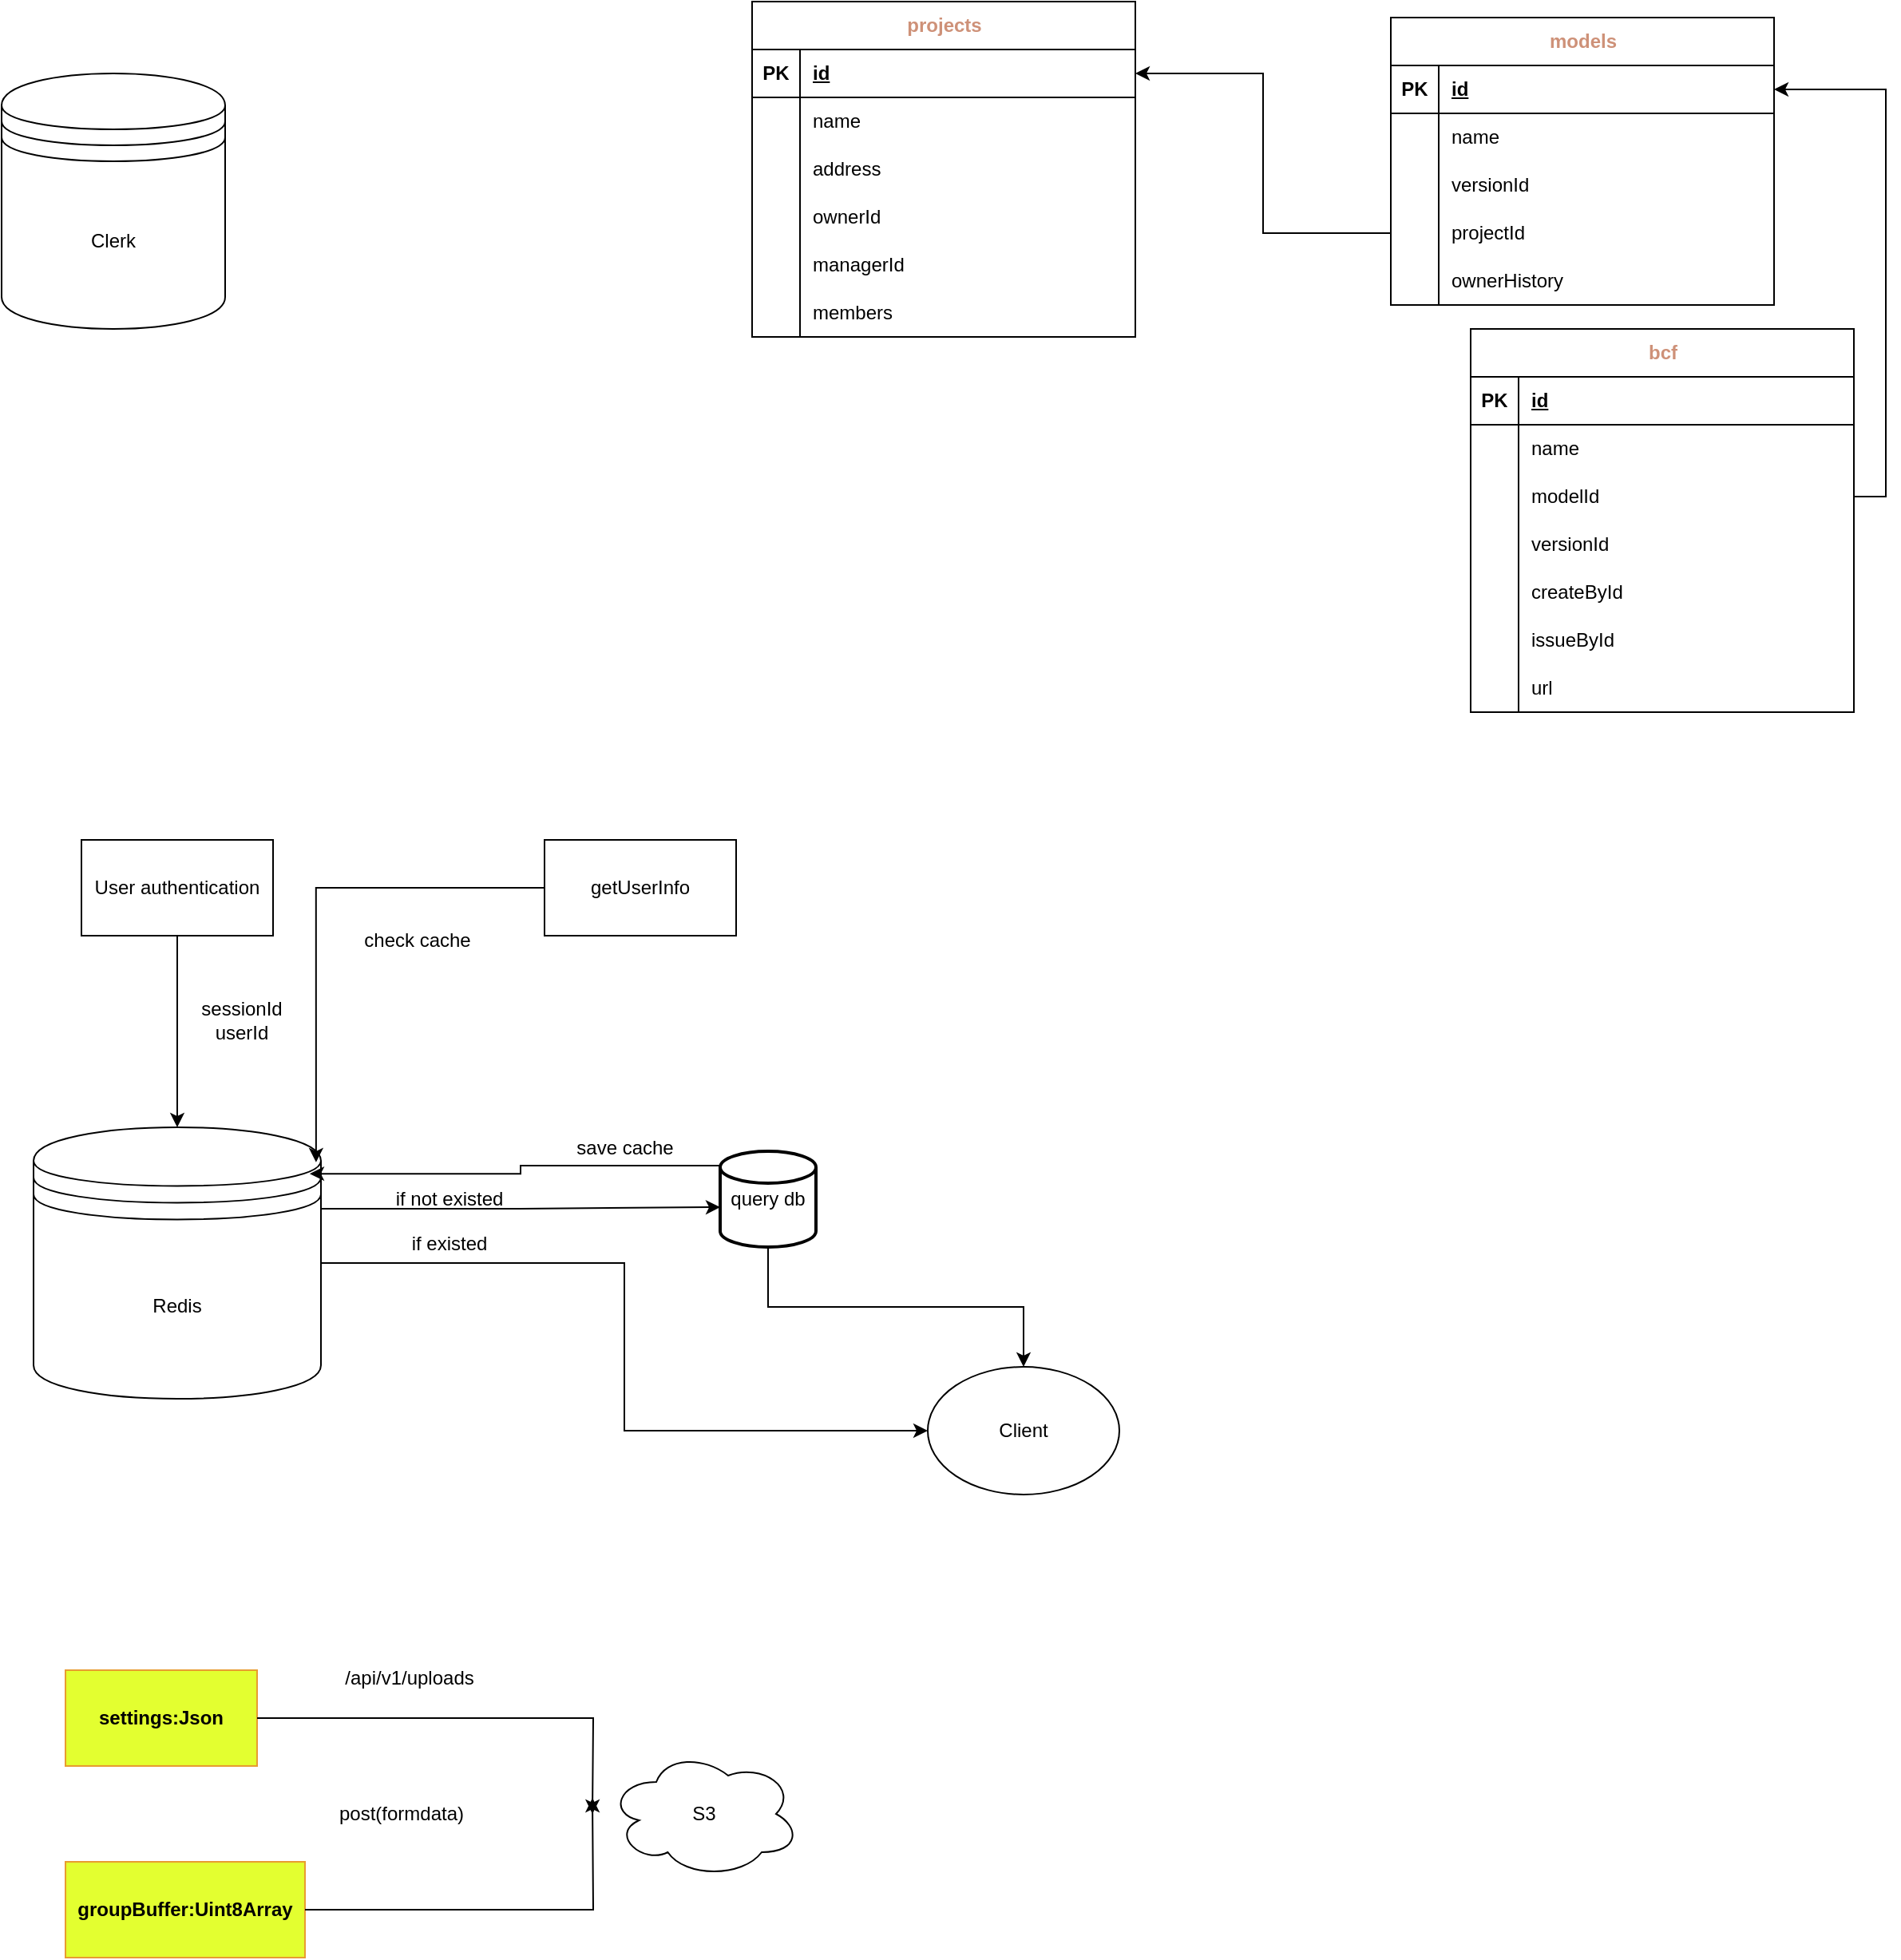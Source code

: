 <mxfile version="24.7.12">
  <diagram name="Page-1" id="wyRw4nGdcyntfbPrI7tr">
    <mxGraphModel dx="1432" dy="786" grid="1" gridSize="10" guides="1" tooltips="1" connect="1" arrows="1" fold="1" page="1" pageScale="1" pageWidth="1500" pageHeight="2000" math="0" shadow="0">
      <root>
        <mxCell id="0" />
        <mxCell id="1" parent="0" />
        <mxCell id="flNPh5zoh9c1n2RcqFWr-73" value="&lt;font color=&quot;#ce9178&quot;&gt;projects&lt;/font&gt;" style="shape=table;startSize=30;container=1;collapsible=1;childLayout=tableLayout;fixedRows=1;rowLines=0;fontStyle=1;align=center;resizeLast=1;html=1;" parent="1" vertex="1">
          <mxGeometry x="580" y="25" width="240" height="210" as="geometry" />
        </mxCell>
        <mxCell id="flNPh5zoh9c1n2RcqFWr-74" value="" style="shape=tableRow;horizontal=0;startSize=0;swimlaneHead=0;swimlaneBody=0;fillColor=none;collapsible=0;dropTarget=0;points=[[0,0.5],[1,0.5]];portConstraint=eastwest;top=0;left=0;right=0;bottom=1;" parent="flNPh5zoh9c1n2RcqFWr-73" vertex="1">
          <mxGeometry y="30" width="240" height="30" as="geometry" />
        </mxCell>
        <mxCell id="flNPh5zoh9c1n2RcqFWr-75" value="PK" style="shape=partialRectangle;connectable=0;fillColor=none;top=0;left=0;bottom=0;right=0;fontStyle=1;overflow=hidden;whiteSpace=wrap;html=1;" parent="flNPh5zoh9c1n2RcqFWr-74" vertex="1">
          <mxGeometry width="30" height="30" as="geometry">
            <mxRectangle width="30" height="30" as="alternateBounds" />
          </mxGeometry>
        </mxCell>
        <mxCell id="flNPh5zoh9c1n2RcqFWr-76" value="id" style="shape=partialRectangle;connectable=0;fillColor=none;top=0;left=0;bottom=0;right=0;align=left;spacingLeft=6;fontStyle=5;overflow=hidden;whiteSpace=wrap;html=1;" parent="flNPh5zoh9c1n2RcqFWr-74" vertex="1">
          <mxGeometry x="30" width="210" height="30" as="geometry">
            <mxRectangle width="210" height="30" as="alternateBounds" />
          </mxGeometry>
        </mxCell>
        <mxCell id="flNPh5zoh9c1n2RcqFWr-77" value="" style="shape=tableRow;horizontal=0;startSize=0;swimlaneHead=0;swimlaneBody=0;fillColor=none;collapsible=0;dropTarget=0;points=[[0,0.5],[1,0.5]];portConstraint=eastwest;top=0;left=0;right=0;bottom=0;" parent="flNPh5zoh9c1n2RcqFWr-73" vertex="1">
          <mxGeometry y="60" width="240" height="30" as="geometry" />
        </mxCell>
        <mxCell id="flNPh5zoh9c1n2RcqFWr-78" value="" style="shape=partialRectangle;connectable=0;fillColor=none;top=0;left=0;bottom=0;right=0;editable=1;overflow=hidden;whiteSpace=wrap;html=1;" parent="flNPh5zoh9c1n2RcqFWr-77" vertex="1">
          <mxGeometry width="30" height="30" as="geometry">
            <mxRectangle width="30" height="30" as="alternateBounds" />
          </mxGeometry>
        </mxCell>
        <mxCell id="flNPh5zoh9c1n2RcqFWr-79" value="name" style="shape=partialRectangle;connectable=0;fillColor=none;top=0;left=0;bottom=0;right=0;align=left;spacingLeft=6;overflow=hidden;whiteSpace=wrap;html=1;" parent="flNPh5zoh9c1n2RcqFWr-77" vertex="1">
          <mxGeometry x="30" width="210" height="30" as="geometry">
            <mxRectangle width="210" height="30" as="alternateBounds" />
          </mxGeometry>
        </mxCell>
        <mxCell id="flNPh5zoh9c1n2RcqFWr-80" value="" style="shape=tableRow;horizontal=0;startSize=0;swimlaneHead=0;swimlaneBody=0;fillColor=none;collapsible=0;dropTarget=0;points=[[0,0.5],[1,0.5]];portConstraint=eastwest;top=0;left=0;right=0;bottom=0;" parent="flNPh5zoh9c1n2RcqFWr-73" vertex="1">
          <mxGeometry y="90" width="240" height="30" as="geometry" />
        </mxCell>
        <mxCell id="flNPh5zoh9c1n2RcqFWr-81" value="" style="shape=partialRectangle;connectable=0;fillColor=none;top=0;left=0;bottom=0;right=0;editable=1;overflow=hidden;whiteSpace=wrap;html=1;" parent="flNPh5zoh9c1n2RcqFWr-80" vertex="1">
          <mxGeometry width="30" height="30" as="geometry">
            <mxRectangle width="30" height="30" as="alternateBounds" />
          </mxGeometry>
        </mxCell>
        <mxCell id="flNPh5zoh9c1n2RcqFWr-82" value="address" style="shape=partialRectangle;connectable=0;fillColor=none;top=0;left=0;bottom=0;right=0;align=left;spacingLeft=6;overflow=hidden;whiteSpace=wrap;html=1;" parent="flNPh5zoh9c1n2RcqFWr-80" vertex="1">
          <mxGeometry x="30" width="210" height="30" as="geometry">
            <mxRectangle width="210" height="30" as="alternateBounds" />
          </mxGeometry>
        </mxCell>
        <mxCell id="flNPh5zoh9c1n2RcqFWr-83" value="" style="shape=tableRow;horizontal=0;startSize=0;swimlaneHead=0;swimlaneBody=0;fillColor=none;collapsible=0;dropTarget=0;points=[[0,0.5],[1,0.5]];portConstraint=eastwest;top=0;left=0;right=0;bottom=0;" parent="flNPh5zoh9c1n2RcqFWr-73" vertex="1">
          <mxGeometry y="120" width="240" height="30" as="geometry" />
        </mxCell>
        <mxCell id="flNPh5zoh9c1n2RcqFWr-84" value="" style="shape=partialRectangle;connectable=0;fillColor=none;top=0;left=0;bottom=0;right=0;editable=1;overflow=hidden;whiteSpace=wrap;html=1;" parent="flNPh5zoh9c1n2RcqFWr-83" vertex="1">
          <mxGeometry width="30" height="30" as="geometry">
            <mxRectangle width="30" height="30" as="alternateBounds" />
          </mxGeometry>
        </mxCell>
        <mxCell id="flNPh5zoh9c1n2RcqFWr-85" value="ownerId" style="shape=partialRectangle;connectable=0;fillColor=none;top=0;left=0;bottom=0;right=0;align=left;spacingLeft=6;overflow=hidden;whiteSpace=wrap;html=1;" parent="flNPh5zoh9c1n2RcqFWr-83" vertex="1">
          <mxGeometry x="30" width="210" height="30" as="geometry">
            <mxRectangle width="210" height="30" as="alternateBounds" />
          </mxGeometry>
        </mxCell>
        <mxCell id="flNPh5zoh9c1n2RcqFWr-137" style="shape=tableRow;horizontal=0;startSize=0;swimlaneHead=0;swimlaneBody=0;fillColor=none;collapsible=0;dropTarget=0;points=[[0,0.5],[1,0.5]];portConstraint=eastwest;top=0;left=0;right=0;bottom=0;" parent="flNPh5zoh9c1n2RcqFWr-73" vertex="1">
          <mxGeometry y="150" width="240" height="30" as="geometry" />
        </mxCell>
        <mxCell id="flNPh5zoh9c1n2RcqFWr-138" style="shape=partialRectangle;connectable=0;fillColor=none;top=0;left=0;bottom=0;right=0;editable=1;overflow=hidden;whiteSpace=wrap;html=1;" parent="flNPh5zoh9c1n2RcqFWr-137" vertex="1">
          <mxGeometry width="30" height="30" as="geometry">
            <mxRectangle width="30" height="30" as="alternateBounds" />
          </mxGeometry>
        </mxCell>
        <mxCell id="flNPh5zoh9c1n2RcqFWr-139" value="managerId" style="shape=partialRectangle;connectable=0;fillColor=none;top=0;left=0;bottom=0;right=0;align=left;spacingLeft=6;overflow=hidden;whiteSpace=wrap;html=1;" parent="flNPh5zoh9c1n2RcqFWr-137" vertex="1">
          <mxGeometry x="30" width="210" height="30" as="geometry">
            <mxRectangle width="210" height="30" as="alternateBounds" />
          </mxGeometry>
        </mxCell>
        <mxCell id="flNPh5zoh9c1n2RcqFWr-140" style="shape=tableRow;horizontal=0;startSize=0;swimlaneHead=0;swimlaneBody=0;fillColor=none;collapsible=0;dropTarget=0;points=[[0,0.5],[1,0.5]];portConstraint=eastwest;top=0;left=0;right=0;bottom=0;" parent="flNPh5zoh9c1n2RcqFWr-73" vertex="1">
          <mxGeometry y="180" width="240" height="30" as="geometry" />
        </mxCell>
        <mxCell id="flNPh5zoh9c1n2RcqFWr-141" style="shape=partialRectangle;connectable=0;fillColor=none;top=0;left=0;bottom=0;right=0;editable=1;overflow=hidden;whiteSpace=wrap;html=1;" parent="flNPh5zoh9c1n2RcqFWr-140" vertex="1">
          <mxGeometry width="30" height="30" as="geometry">
            <mxRectangle width="30" height="30" as="alternateBounds" />
          </mxGeometry>
        </mxCell>
        <mxCell id="flNPh5zoh9c1n2RcqFWr-142" value="members" style="shape=partialRectangle;connectable=0;fillColor=none;top=0;left=0;bottom=0;right=0;align=left;spacingLeft=6;overflow=hidden;whiteSpace=wrap;html=1;" parent="flNPh5zoh9c1n2RcqFWr-140" vertex="1">
          <mxGeometry x="30" width="210" height="30" as="geometry">
            <mxRectangle width="210" height="30" as="alternateBounds" />
          </mxGeometry>
        </mxCell>
        <mxCell id="flNPh5zoh9c1n2RcqFWr-98" value="&lt;font color=&quot;#ce9178&quot;&gt;models&lt;/font&gt;" style="shape=table;startSize=30;container=1;collapsible=1;childLayout=tableLayout;fixedRows=1;rowLines=0;fontStyle=1;align=center;resizeLast=1;html=1;" parent="1" vertex="1">
          <mxGeometry x="980" y="35" width="240" height="180" as="geometry" />
        </mxCell>
        <mxCell id="flNPh5zoh9c1n2RcqFWr-99" value="" style="shape=tableRow;horizontal=0;startSize=0;swimlaneHead=0;swimlaneBody=0;fillColor=none;collapsible=0;dropTarget=0;points=[[0,0.5],[1,0.5]];portConstraint=eastwest;top=0;left=0;right=0;bottom=1;" parent="flNPh5zoh9c1n2RcqFWr-98" vertex="1">
          <mxGeometry y="30" width="240" height="30" as="geometry" />
        </mxCell>
        <mxCell id="flNPh5zoh9c1n2RcqFWr-100" value="PK" style="shape=partialRectangle;connectable=0;fillColor=none;top=0;left=0;bottom=0;right=0;fontStyle=1;overflow=hidden;whiteSpace=wrap;html=1;" parent="flNPh5zoh9c1n2RcqFWr-99" vertex="1">
          <mxGeometry width="30" height="30" as="geometry">
            <mxRectangle width="30" height="30" as="alternateBounds" />
          </mxGeometry>
        </mxCell>
        <mxCell id="flNPh5zoh9c1n2RcqFWr-101" value="id" style="shape=partialRectangle;connectable=0;fillColor=none;top=0;left=0;bottom=0;right=0;align=left;spacingLeft=6;fontStyle=5;overflow=hidden;whiteSpace=wrap;html=1;" parent="flNPh5zoh9c1n2RcqFWr-99" vertex="1">
          <mxGeometry x="30" width="210" height="30" as="geometry">
            <mxRectangle width="210" height="30" as="alternateBounds" />
          </mxGeometry>
        </mxCell>
        <mxCell id="flNPh5zoh9c1n2RcqFWr-102" value="" style="shape=tableRow;horizontal=0;startSize=0;swimlaneHead=0;swimlaneBody=0;fillColor=none;collapsible=0;dropTarget=0;points=[[0,0.5],[1,0.5]];portConstraint=eastwest;top=0;left=0;right=0;bottom=0;" parent="flNPh5zoh9c1n2RcqFWr-98" vertex="1">
          <mxGeometry y="60" width="240" height="30" as="geometry" />
        </mxCell>
        <mxCell id="flNPh5zoh9c1n2RcqFWr-103" value="" style="shape=partialRectangle;connectable=0;fillColor=none;top=0;left=0;bottom=0;right=0;editable=1;overflow=hidden;whiteSpace=wrap;html=1;" parent="flNPh5zoh9c1n2RcqFWr-102" vertex="1">
          <mxGeometry width="30" height="30" as="geometry">
            <mxRectangle width="30" height="30" as="alternateBounds" />
          </mxGeometry>
        </mxCell>
        <mxCell id="flNPh5zoh9c1n2RcqFWr-104" value="name" style="shape=partialRectangle;connectable=0;fillColor=none;top=0;left=0;bottom=0;right=0;align=left;spacingLeft=6;overflow=hidden;whiteSpace=wrap;html=1;" parent="flNPh5zoh9c1n2RcqFWr-102" vertex="1">
          <mxGeometry x="30" width="210" height="30" as="geometry">
            <mxRectangle width="210" height="30" as="alternateBounds" />
          </mxGeometry>
        </mxCell>
        <mxCell id="flNPh5zoh9c1n2RcqFWr-105" value="" style="shape=tableRow;horizontal=0;startSize=0;swimlaneHead=0;swimlaneBody=0;fillColor=none;collapsible=0;dropTarget=0;points=[[0,0.5],[1,0.5]];portConstraint=eastwest;top=0;left=0;right=0;bottom=0;" parent="flNPh5zoh9c1n2RcqFWr-98" vertex="1">
          <mxGeometry y="90" width="240" height="30" as="geometry" />
        </mxCell>
        <mxCell id="flNPh5zoh9c1n2RcqFWr-106" value="" style="shape=partialRectangle;connectable=0;fillColor=none;top=0;left=0;bottom=0;right=0;editable=1;overflow=hidden;whiteSpace=wrap;html=1;" parent="flNPh5zoh9c1n2RcqFWr-105" vertex="1">
          <mxGeometry width="30" height="30" as="geometry">
            <mxRectangle width="30" height="30" as="alternateBounds" />
          </mxGeometry>
        </mxCell>
        <mxCell id="flNPh5zoh9c1n2RcqFWr-107" value="versionId" style="shape=partialRectangle;connectable=0;fillColor=none;top=0;left=0;bottom=0;right=0;align=left;spacingLeft=6;overflow=hidden;whiteSpace=wrap;html=1;" parent="flNPh5zoh9c1n2RcqFWr-105" vertex="1">
          <mxGeometry x="30" width="210" height="30" as="geometry">
            <mxRectangle width="210" height="30" as="alternateBounds" />
          </mxGeometry>
        </mxCell>
        <mxCell id="flNPh5zoh9c1n2RcqFWr-146" style="shape=tableRow;horizontal=0;startSize=0;swimlaneHead=0;swimlaneBody=0;fillColor=none;collapsible=0;dropTarget=0;points=[[0,0.5],[1,0.5]];portConstraint=eastwest;top=0;left=0;right=0;bottom=0;" parent="flNPh5zoh9c1n2RcqFWr-98" vertex="1">
          <mxGeometry y="120" width="240" height="30" as="geometry" />
        </mxCell>
        <mxCell id="flNPh5zoh9c1n2RcqFWr-147" style="shape=partialRectangle;connectable=0;fillColor=none;top=0;left=0;bottom=0;right=0;editable=1;overflow=hidden;whiteSpace=wrap;html=1;" parent="flNPh5zoh9c1n2RcqFWr-146" vertex="1">
          <mxGeometry width="30" height="30" as="geometry">
            <mxRectangle width="30" height="30" as="alternateBounds" />
          </mxGeometry>
        </mxCell>
        <mxCell id="flNPh5zoh9c1n2RcqFWr-148" value="projectId" style="shape=partialRectangle;connectable=0;fillColor=none;top=0;left=0;bottom=0;right=0;align=left;spacingLeft=6;overflow=hidden;whiteSpace=wrap;html=1;" parent="flNPh5zoh9c1n2RcqFWr-146" vertex="1">
          <mxGeometry x="30" width="210" height="30" as="geometry">
            <mxRectangle width="210" height="30" as="alternateBounds" />
          </mxGeometry>
        </mxCell>
        <mxCell id="flNPh5zoh9c1n2RcqFWr-108" value="" style="shape=tableRow;horizontal=0;startSize=0;swimlaneHead=0;swimlaneBody=0;fillColor=none;collapsible=0;dropTarget=0;points=[[0,0.5],[1,0.5]];portConstraint=eastwest;top=0;left=0;right=0;bottom=0;" parent="flNPh5zoh9c1n2RcqFWr-98" vertex="1">
          <mxGeometry y="150" width="240" height="30" as="geometry" />
        </mxCell>
        <mxCell id="flNPh5zoh9c1n2RcqFWr-109" value="" style="shape=partialRectangle;connectable=0;fillColor=none;top=0;left=0;bottom=0;right=0;editable=1;overflow=hidden;whiteSpace=wrap;html=1;" parent="flNPh5zoh9c1n2RcqFWr-108" vertex="1">
          <mxGeometry width="30" height="30" as="geometry">
            <mxRectangle width="30" height="30" as="alternateBounds" />
          </mxGeometry>
        </mxCell>
        <mxCell id="flNPh5zoh9c1n2RcqFWr-110" value="ownerHistory" style="shape=partialRectangle;connectable=0;fillColor=none;top=0;left=0;bottom=0;right=0;align=left;spacingLeft=6;overflow=hidden;whiteSpace=wrap;html=1;" parent="flNPh5zoh9c1n2RcqFWr-108" vertex="1">
          <mxGeometry x="30" width="210" height="30" as="geometry">
            <mxRectangle width="210" height="30" as="alternateBounds" />
          </mxGeometry>
        </mxCell>
        <mxCell id="flNPh5zoh9c1n2RcqFWr-111" value="&lt;font color=&quot;#ce9178&quot;&gt;bcf&lt;/font&gt;" style="shape=table;startSize=30;container=1;collapsible=1;childLayout=tableLayout;fixedRows=1;rowLines=0;fontStyle=1;align=center;resizeLast=1;html=1;" parent="1" vertex="1">
          <mxGeometry x="1030" y="230" width="240" height="240" as="geometry" />
        </mxCell>
        <mxCell id="flNPh5zoh9c1n2RcqFWr-112" value="" style="shape=tableRow;horizontal=0;startSize=0;swimlaneHead=0;swimlaneBody=0;fillColor=none;collapsible=0;dropTarget=0;points=[[0,0.5],[1,0.5]];portConstraint=eastwest;top=0;left=0;right=0;bottom=1;" parent="flNPh5zoh9c1n2RcqFWr-111" vertex="1">
          <mxGeometry y="30" width="240" height="30" as="geometry" />
        </mxCell>
        <mxCell id="flNPh5zoh9c1n2RcqFWr-113" value="PK" style="shape=partialRectangle;connectable=0;fillColor=none;top=0;left=0;bottom=0;right=0;fontStyle=1;overflow=hidden;whiteSpace=wrap;html=1;" parent="flNPh5zoh9c1n2RcqFWr-112" vertex="1">
          <mxGeometry width="30" height="30" as="geometry">
            <mxRectangle width="30" height="30" as="alternateBounds" />
          </mxGeometry>
        </mxCell>
        <mxCell id="flNPh5zoh9c1n2RcqFWr-114" value="id" style="shape=partialRectangle;connectable=0;fillColor=none;top=0;left=0;bottom=0;right=0;align=left;spacingLeft=6;fontStyle=5;overflow=hidden;whiteSpace=wrap;html=1;" parent="flNPh5zoh9c1n2RcqFWr-112" vertex="1">
          <mxGeometry x="30" width="210" height="30" as="geometry">
            <mxRectangle width="210" height="30" as="alternateBounds" />
          </mxGeometry>
        </mxCell>
        <mxCell id="flNPh5zoh9c1n2RcqFWr-115" value="" style="shape=tableRow;horizontal=0;startSize=0;swimlaneHead=0;swimlaneBody=0;fillColor=none;collapsible=0;dropTarget=0;points=[[0,0.5],[1,0.5]];portConstraint=eastwest;top=0;left=0;right=0;bottom=0;" parent="flNPh5zoh9c1n2RcqFWr-111" vertex="1">
          <mxGeometry y="60" width="240" height="30" as="geometry" />
        </mxCell>
        <mxCell id="flNPh5zoh9c1n2RcqFWr-116" value="" style="shape=partialRectangle;connectable=0;fillColor=none;top=0;left=0;bottom=0;right=0;editable=1;overflow=hidden;whiteSpace=wrap;html=1;" parent="flNPh5zoh9c1n2RcqFWr-115" vertex="1">
          <mxGeometry width="30" height="30" as="geometry">
            <mxRectangle width="30" height="30" as="alternateBounds" />
          </mxGeometry>
        </mxCell>
        <mxCell id="flNPh5zoh9c1n2RcqFWr-117" value="name" style="shape=partialRectangle;connectable=0;fillColor=none;top=0;left=0;bottom=0;right=0;align=left;spacingLeft=6;overflow=hidden;whiteSpace=wrap;html=1;" parent="flNPh5zoh9c1n2RcqFWr-115" vertex="1">
          <mxGeometry x="30" width="210" height="30" as="geometry">
            <mxRectangle width="210" height="30" as="alternateBounds" />
          </mxGeometry>
        </mxCell>
        <mxCell id="flNPh5zoh9c1n2RcqFWr-157" style="shape=tableRow;horizontal=0;startSize=0;swimlaneHead=0;swimlaneBody=0;fillColor=none;collapsible=0;dropTarget=0;points=[[0,0.5],[1,0.5]];portConstraint=eastwest;top=0;left=0;right=0;bottom=0;" parent="flNPh5zoh9c1n2RcqFWr-111" vertex="1">
          <mxGeometry y="90" width="240" height="30" as="geometry" />
        </mxCell>
        <mxCell id="flNPh5zoh9c1n2RcqFWr-158" style="shape=partialRectangle;connectable=0;fillColor=none;top=0;left=0;bottom=0;right=0;editable=1;overflow=hidden;whiteSpace=wrap;html=1;" parent="flNPh5zoh9c1n2RcqFWr-157" vertex="1">
          <mxGeometry width="30" height="30" as="geometry">
            <mxRectangle width="30" height="30" as="alternateBounds" />
          </mxGeometry>
        </mxCell>
        <mxCell id="flNPh5zoh9c1n2RcqFWr-159" value="modelId" style="shape=partialRectangle;connectable=0;fillColor=none;top=0;left=0;bottom=0;right=0;align=left;spacingLeft=6;overflow=hidden;whiteSpace=wrap;html=1;" parent="flNPh5zoh9c1n2RcqFWr-157" vertex="1">
          <mxGeometry x="30" width="210" height="30" as="geometry">
            <mxRectangle width="210" height="30" as="alternateBounds" />
          </mxGeometry>
        </mxCell>
        <mxCell id="flNPh5zoh9c1n2RcqFWr-118" value="" style="shape=tableRow;horizontal=0;startSize=0;swimlaneHead=0;swimlaneBody=0;fillColor=none;collapsible=0;dropTarget=0;points=[[0,0.5],[1,0.5]];portConstraint=eastwest;top=0;left=0;right=0;bottom=0;" parent="flNPh5zoh9c1n2RcqFWr-111" vertex="1">
          <mxGeometry y="120" width="240" height="30" as="geometry" />
        </mxCell>
        <mxCell id="flNPh5zoh9c1n2RcqFWr-119" value="" style="shape=partialRectangle;connectable=0;fillColor=none;top=0;left=0;bottom=0;right=0;editable=1;overflow=hidden;whiteSpace=wrap;html=1;" parent="flNPh5zoh9c1n2RcqFWr-118" vertex="1">
          <mxGeometry width="30" height="30" as="geometry">
            <mxRectangle width="30" height="30" as="alternateBounds" />
          </mxGeometry>
        </mxCell>
        <mxCell id="flNPh5zoh9c1n2RcqFWr-120" value="versionId" style="shape=partialRectangle;connectable=0;fillColor=none;top=0;left=0;bottom=0;right=0;align=left;spacingLeft=6;overflow=hidden;whiteSpace=wrap;html=1;" parent="flNPh5zoh9c1n2RcqFWr-118" vertex="1">
          <mxGeometry x="30" width="210" height="30" as="geometry">
            <mxRectangle width="210" height="30" as="alternateBounds" />
          </mxGeometry>
        </mxCell>
        <mxCell id="flNPh5zoh9c1n2RcqFWr-161" style="shape=tableRow;horizontal=0;startSize=0;swimlaneHead=0;swimlaneBody=0;fillColor=none;collapsible=0;dropTarget=0;points=[[0,0.5],[1,0.5]];portConstraint=eastwest;top=0;left=0;right=0;bottom=0;" parent="flNPh5zoh9c1n2RcqFWr-111" vertex="1">
          <mxGeometry y="150" width="240" height="30" as="geometry" />
        </mxCell>
        <mxCell id="flNPh5zoh9c1n2RcqFWr-162" style="shape=partialRectangle;connectable=0;fillColor=none;top=0;left=0;bottom=0;right=0;editable=1;overflow=hidden;whiteSpace=wrap;html=1;" parent="flNPh5zoh9c1n2RcqFWr-161" vertex="1">
          <mxGeometry width="30" height="30" as="geometry">
            <mxRectangle width="30" height="30" as="alternateBounds" />
          </mxGeometry>
        </mxCell>
        <mxCell id="flNPh5zoh9c1n2RcqFWr-163" value="createById" style="shape=partialRectangle;connectable=0;fillColor=none;top=0;left=0;bottom=0;right=0;align=left;spacingLeft=6;overflow=hidden;whiteSpace=wrap;html=1;" parent="flNPh5zoh9c1n2RcqFWr-161" vertex="1">
          <mxGeometry x="30" width="210" height="30" as="geometry">
            <mxRectangle width="210" height="30" as="alternateBounds" />
          </mxGeometry>
        </mxCell>
        <mxCell id="flNPh5zoh9c1n2RcqFWr-164" style="shape=tableRow;horizontal=0;startSize=0;swimlaneHead=0;swimlaneBody=0;fillColor=none;collapsible=0;dropTarget=0;points=[[0,0.5],[1,0.5]];portConstraint=eastwest;top=0;left=0;right=0;bottom=0;" parent="flNPh5zoh9c1n2RcqFWr-111" vertex="1">
          <mxGeometry y="180" width="240" height="30" as="geometry" />
        </mxCell>
        <mxCell id="flNPh5zoh9c1n2RcqFWr-165" style="shape=partialRectangle;connectable=0;fillColor=none;top=0;left=0;bottom=0;right=0;editable=1;overflow=hidden;whiteSpace=wrap;html=1;" parent="flNPh5zoh9c1n2RcqFWr-164" vertex="1">
          <mxGeometry width="30" height="30" as="geometry">
            <mxRectangle width="30" height="30" as="alternateBounds" />
          </mxGeometry>
        </mxCell>
        <mxCell id="flNPh5zoh9c1n2RcqFWr-166" value="issueById" style="shape=partialRectangle;connectable=0;fillColor=none;top=0;left=0;bottom=0;right=0;align=left;spacingLeft=6;overflow=hidden;whiteSpace=wrap;html=1;" parent="flNPh5zoh9c1n2RcqFWr-164" vertex="1">
          <mxGeometry x="30" width="210" height="30" as="geometry">
            <mxRectangle width="210" height="30" as="alternateBounds" />
          </mxGeometry>
        </mxCell>
        <mxCell id="flNPh5zoh9c1n2RcqFWr-121" value="" style="shape=tableRow;horizontal=0;startSize=0;swimlaneHead=0;swimlaneBody=0;fillColor=none;collapsible=0;dropTarget=0;points=[[0,0.5],[1,0.5]];portConstraint=eastwest;top=0;left=0;right=0;bottom=0;" parent="flNPh5zoh9c1n2RcqFWr-111" vertex="1">
          <mxGeometry y="210" width="240" height="30" as="geometry" />
        </mxCell>
        <mxCell id="flNPh5zoh9c1n2RcqFWr-122" value="" style="shape=partialRectangle;connectable=0;fillColor=none;top=0;left=0;bottom=0;right=0;editable=1;overflow=hidden;whiteSpace=wrap;html=1;" parent="flNPh5zoh9c1n2RcqFWr-121" vertex="1">
          <mxGeometry width="30" height="30" as="geometry">
            <mxRectangle width="30" height="30" as="alternateBounds" />
          </mxGeometry>
        </mxCell>
        <mxCell id="flNPh5zoh9c1n2RcqFWr-123" value="url" style="shape=partialRectangle;connectable=0;fillColor=none;top=0;left=0;bottom=0;right=0;align=left;spacingLeft=6;overflow=hidden;whiteSpace=wrap;html=1;" parent="flNPh5zoh9c1n2RcqFWr-121" vertex="1">
          <mxGeometry x="30" width="210" height="30" as="geometry">
            <mxRectangle width="210" height="30" as="alternateBounds" />
          </mxGeometry>
        </mxCell>
        <mxCell id="flNPh5zoh9c1n2RcqFWr-149" style="edgeStyle=orthogonalEdgeStyle;rounded=0;orthogonalLoop=1;jettySize=auto;html=1;exitX=0;exitY=0.5;exitDx=0;exitDy=0;entryX=1;entryY=0.5;entryDx=0;entryDy=0;" parent="1" source="flNPh5zoh9c1n2RcqFWr-146" target="flNPh5zoh9c1n2RcqFWr-74" edge="1">
          <mxGeometry relative="1" as="geometry" />
        </mxCell>
        <mxCell id="flNPh5zoh9c1n2RcqFWr-160" style="edgeStyle=orthogonalEdgeStyle;rounded=0;orthogonalLoop=1;jettySize=auto;html=1;exitX=1;exitY=0.5;exitDx=0;exitDy=0;entryX=1;entryY=0.5;entryDx=0;entryDy=0;" parent="1" source="flNPh5zoh9c1n2RcqFWr-157" target="flNPh5zoh9c1n2RcqFWr-99" edge="1">
          <mxGeometry relative="1" as="geometry" />
        </mxCell>
        <mxCell id="US73IQxzJCC4RQJ_0U0V-1" value="Clerk" style="shape=datastore;whiteSpace=wrap;html=1;" parent="1" vertex="1">
          <mxGeometry x="110" y="70" width="140" height="160" as="geometry" />
        </mxCell>
        <mxCell id="US73IQxzJCC4RQJ_0U0V-10" style="edgeStyle=orthogonalEdgeStyle;rounded=0;orthogonalLoop=1;jettySize=auto;html=1;exitX=1;exitY=0.5;exitDx=0;exitDy=0;" parent="1" source="US73IQxzJCC4RQJ_0U0V-2" target="US73IQxzJCC4RQJ_0U0V-13" edge="1">
          <mxGeometry relative="1" as="geometry">
            <mxPoint x="670" y="815" as="targetPoint" />
          </mxGeometry>
        </mxCell>
        <mxCell id="US73IQxzJCC4RQJ_0U0V-14" style="edgeStyle=orthogonalEdgeStyle;rounded=0;orthogonalLoop=1;jettySize=auto;html=1;exitX=1;exitY=0.3;exitDx=0;exitDy=0;" parent="1" source="US73IQxzJCC4RQJ_0U0V-2" edge="1">
          <mxGeometry relative="1" as="geometry">
            <mxPoint x="560" y="780" as="targetPoint" />
          </mxGeometry>
        </mxCell>
        <mxCell id="US73IQxzJCC4RQJ_0U0V-2" value="Redis" style="shape=datastore;whiteSpace=wrap;html=1;" parent="1" vertex="1">
          <mxGeometry x="130" y="730" width="180" height="170" as="geometry" />
        </mxCell>
        <mxCell id="US73IQxzJCC4RQJ_0U0V-6" style="edgeStyle=orthogonalEdgeStyle;rounded=0;orthogonalLoop=1;jettySize=auto;html=1;exitX=0.5;exitY=1;exitDx=0;exitDy=0;" parent="1" source="US73IQxzJCC4RQJ_0U0V-5" target="US73IQxzJCC4RQJ_0U0V-2" edge="1">
          <mxGeometry relative="1" as="geometry" />
        </mxCell>
        <mxCell id="US73IQxzJCC4RQJ_0U0V-5" value="User authentication" style="rounded=0;whiteSpace=wrap;html=1;" parent="1" vertex="1">
          <mxGeometry x="160" y="550" width="120" height="60" as="geometry" />
        </mxCell>
        <mxCell id="US73IQxzJCC4RQJ_0U0V-7" value="sessionId&lt;div&gt;userId&lt;/div&gt;" style="text;html=1;align=center;verticalAlign=middle;resizable=0;points=[];autosize=1;strokeColor=none;fillColor=none;" parent="1" vertex="1">
          <mxGeometry x="225" y="643" width="70" height="40" as="geometry" />
        </mxCell>
        <mxCell id="US73IQxzJCC4RQJ_0U0V-8" value="getUserInfo" style="rounded=0;whiteSpace=wrap;html=1;" parent="1" vertex="1">
          <mxGeometry x="450" y="550" width="120" height="60" as="geometry" />
        </mxCell>
        <mxCell id="US73IQxzJCC4RQJ_0U0V-9" style="edgeStyle=orthogonalEdgeStyle;rounded=0;orthogonalLoop=1;jettySize=auto;html=1;exitX=0;exitY=0.5;exitDx=0;exitDy=0;entryX=0.983;entryY=0.129;entryDx=0;entryDy=0;entryPerimeter=0;" parent="1" source="US73IQxzJCC4RQJ_0U0V-8" target="US73IQxzJCC4RQJ_0U0V-2" edge="1">
          <mxGeometry relative="1" as="geometry" />
        </mxCell>
        <mxCell id="US73IQxzJCC4RQJ_0U0V-11" value="check cache" style="text;html=1;align=center;verticalAlign=middle;resizable=0;points=[];autosize=1;strokeColor=none;fillColor=none;" parent="1" vertex="1">
          <mxGeometry x="325" y="598" width="90" height="30" as="geometry" />
        </mxCell>
        <mxCell id="US73IQxzJCC4RQJ_0U0V-12" value="if existed" style="text;html=1;align=center;verticalAlign=middle;resizable=0;points=[];autosize=1;strokeColor=none;fillColor=none;" parent="1" vertex="1">
          <mxGeometry x="355" y="788" width="70" height="30" as="geometry" />
        </mxCell>
        <mxCell id="US73IQxzJCC4RQJ_0U0V-13" value="Client" style="ellipse;whiteSpace=wrap;html=1;" parent="1" vertex="1">
          <mxGeometry x="690" y="880" width="120" height="80" as="geometry" />
        </mxCell>
        <mxCell id="US73IQxzJCC4RQJ_0U0V-15" value="if not existed" style="text;html=1;align=center;verticalAlign=middle;resizable=0;points=[];autosize=1;strokeColor=none;fillColor=none;" parent="1" vertex="1">
          <mxGeometry x="345" y="760" width="90" height="30" as="geometry" />
        </mxCell>
        <mxCell id="US73IQxzJCC4RQJ_0U0V-20" style="edgeStyle=orthogonalEdgeStyle;rounded=0;orthogonalLoop=1;jettySize=auto;html=1;exitX=0.5;exitY=1;exitDx=0;exitDy=0;exitPerimeter=0;entryX=0.5;entryY=0;entryDx=0;entryDy=0;" parent="1" source="US73IQxzJCC4RQJ_0U0V-17" target="US73IQxzJCC4RQJ_0U0V-13" edge="1">
          <mxGeometry relative="1" as="geometry" />
        </mxCell>
        <mxCell id="US73IQxzJCC4RQJ_0U0V-17" value="query db" style="strokeWidth=2;html=1;shape=mxgraph.flowchart.database;whiteSpace=wrap;" parent="1" vertex="1">
          <mxGeometry x="560" y="745" width="60" height="60" as="geometry" />
        </mxCell>
        <mxCell id="US73IQxzJCC4RQJ_0U0V-18" style="edgeStyle=orthogonalEdgeStyle;rounded=0;orthogonalLoop=1;jettySize=auto;html=1;exitX=0;exitY=0.15;exitDx=0;exitDy=0;exitPerimeter=0;entryX=0.961;entryY=0.171;entryDx=0;entryDy=0;entryPerimeter=0;" parent="1" source="US73IQxzJCC4RQJ_0U0V-17" target="US73IQxzJCC4RQJ_0U0V-2" edge="1">
          <mxGeometry relative="1" as="geometry" />
        </mxCell>
        <mxCell id="US73IQxzJCC4RQJ_0U0V-19" value="save cache" style="text;html=1;align=center;verticalAlign=middle;resizable=0;points=[];autosize=1;strokeColor=none;fillColor=none;" parent="1" vertex="1">
          <mxGeometry x="460" y="728" width="80" height="30" as="geometry" />
        </mxCell>
        <mxCell id="7tmYxeU7GuZgJrcfEh5e-1" value="&lt;b&gt;settings:Json&lt;/b&gt;" style="rounded=0;whiteSpace=wrap;html=1;align=center;strokeColor=#e89c30;fillColor=#E3FF30;" vertex="1" parent="1">
          <mxGeometry x="150" y="1070" width="120" height="60" as="geometry" />
        </mxCell>
        <mxCell id="7tmYxeU7GuZgJrcfEh5e-2" value="&lt;b&gt;groupBuffer:Uint8Array&lt;/b&gt;" style="rounded=0;whiteSpace=wrap;html=1;align=center;strokeColor=#e89c30;fillColor=#E3FF30;" vertex="1" parent="1">
          <mxGeometry x="150" y="1190" width="150" height="60" as="geometry" />
        </mxCell>
        <mxCell id="7tmYxeU7GuZgJrcfEh5e-3" value="S3" style="ellipse;shape=cloud;whiteSpace=wrap;html=1;" vertex="1" parent="1">
          <mxGeometry x="490" y="1120" width="120" height="80" as="geometry" />
        </mxCell>
        <mxCell id="7tmYxeU7GuZgJrcfEh5e-4" style="edgeStyle=orthogonalEdgeStyle;rounded=0;orthogonalLoop=1;jettySize=auto;html=1;exitX=1;exitY=0.5;exitDx=0;exitDy=0;" edge="1" parent="1" source="7tmYxeU7GuZgJrcfEh5e-1">
          <mxGeometry relative="1" as="geometry">
            <mxPoint x="480" y="1160" as="targetPoint" />
          </mxGeometry>
        </mxCell>
        <mxCell id="7tmYxeU7GuZgJrcfEh5e-6" style="edgeStyle=orthogonalEdgeStyle;rounded=0;orthogonalLoop=1;jettySize=auto;html=1;exitX=1;exitY=0.5;exitDx=0;exitDy=0;" edge="1" parent="1" source="7tmYxeU7GuZgJrcfEh5e-2">
          <mxGeometry relative="1" as="geometry">
            <mxPoint x="480" y="1150" as="targetPoint" />
          </mxGeometry>
        </mxCell>
        <mxCell id="7tmYxeU7GuZgJrcfEh5e-7" value="/api/v1/uploads" style="text;html=1;align=center;verticalAlign=middle;resizable=0;points=[];autosize=1;strokeColor=none;fillColor=none;" vertex="1" parent="1">
          <mxGeometry x="315" y="1060" width="100" height="30" as="geometry" />
        </mxCell>
        <mxCell id="7tmYxeU7GuZgJrcfEh5e-8" value="post(formdata)" style="text;html=1;align=center;verticalAlign=middle;resizable=0;points=[];autosize=1;strokeColor=none;fillColor=none;" vertex="1" parent="1">
          <mxGeometry x="310" y="1145" width="100" height="30" as="geometry" />
        </mxCell>
      </root>
    </mxGraphModel>
  </diagram>
</mxfile>
